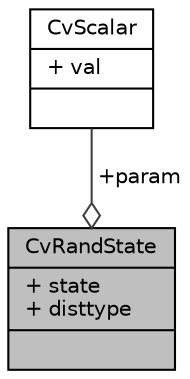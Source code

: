 digraph "CvRandState"
{
 // LATEX_PDF_SIZE
  edge [fontname="Helvetica",fontsize="10",labelfontname="Helvetica",labelfontsize="10"];
  node [fontname="Helvetica",fontsize="10",shape=record];
  Node1 [label="{CvRandState\n|+ state\l+ disttype\l|}",height=0.2,width=0.4,color="black", fillcolor="grey75", style="filled", fontcolor="black",tooltip=" "];
  Node2 -> Node1 [color="grey25",fontsize="10",style="solid",label=" +param" ,arrowhead="odiamond",fontname="Helvetica"];
  Node2 [label="{CvScalar\n|+ val\l|}",height=0.2,width=0.4,color="black", fillcolor="white", style="filled",URL="$struct_cv_scalar.html",tooltip=" "];
}
